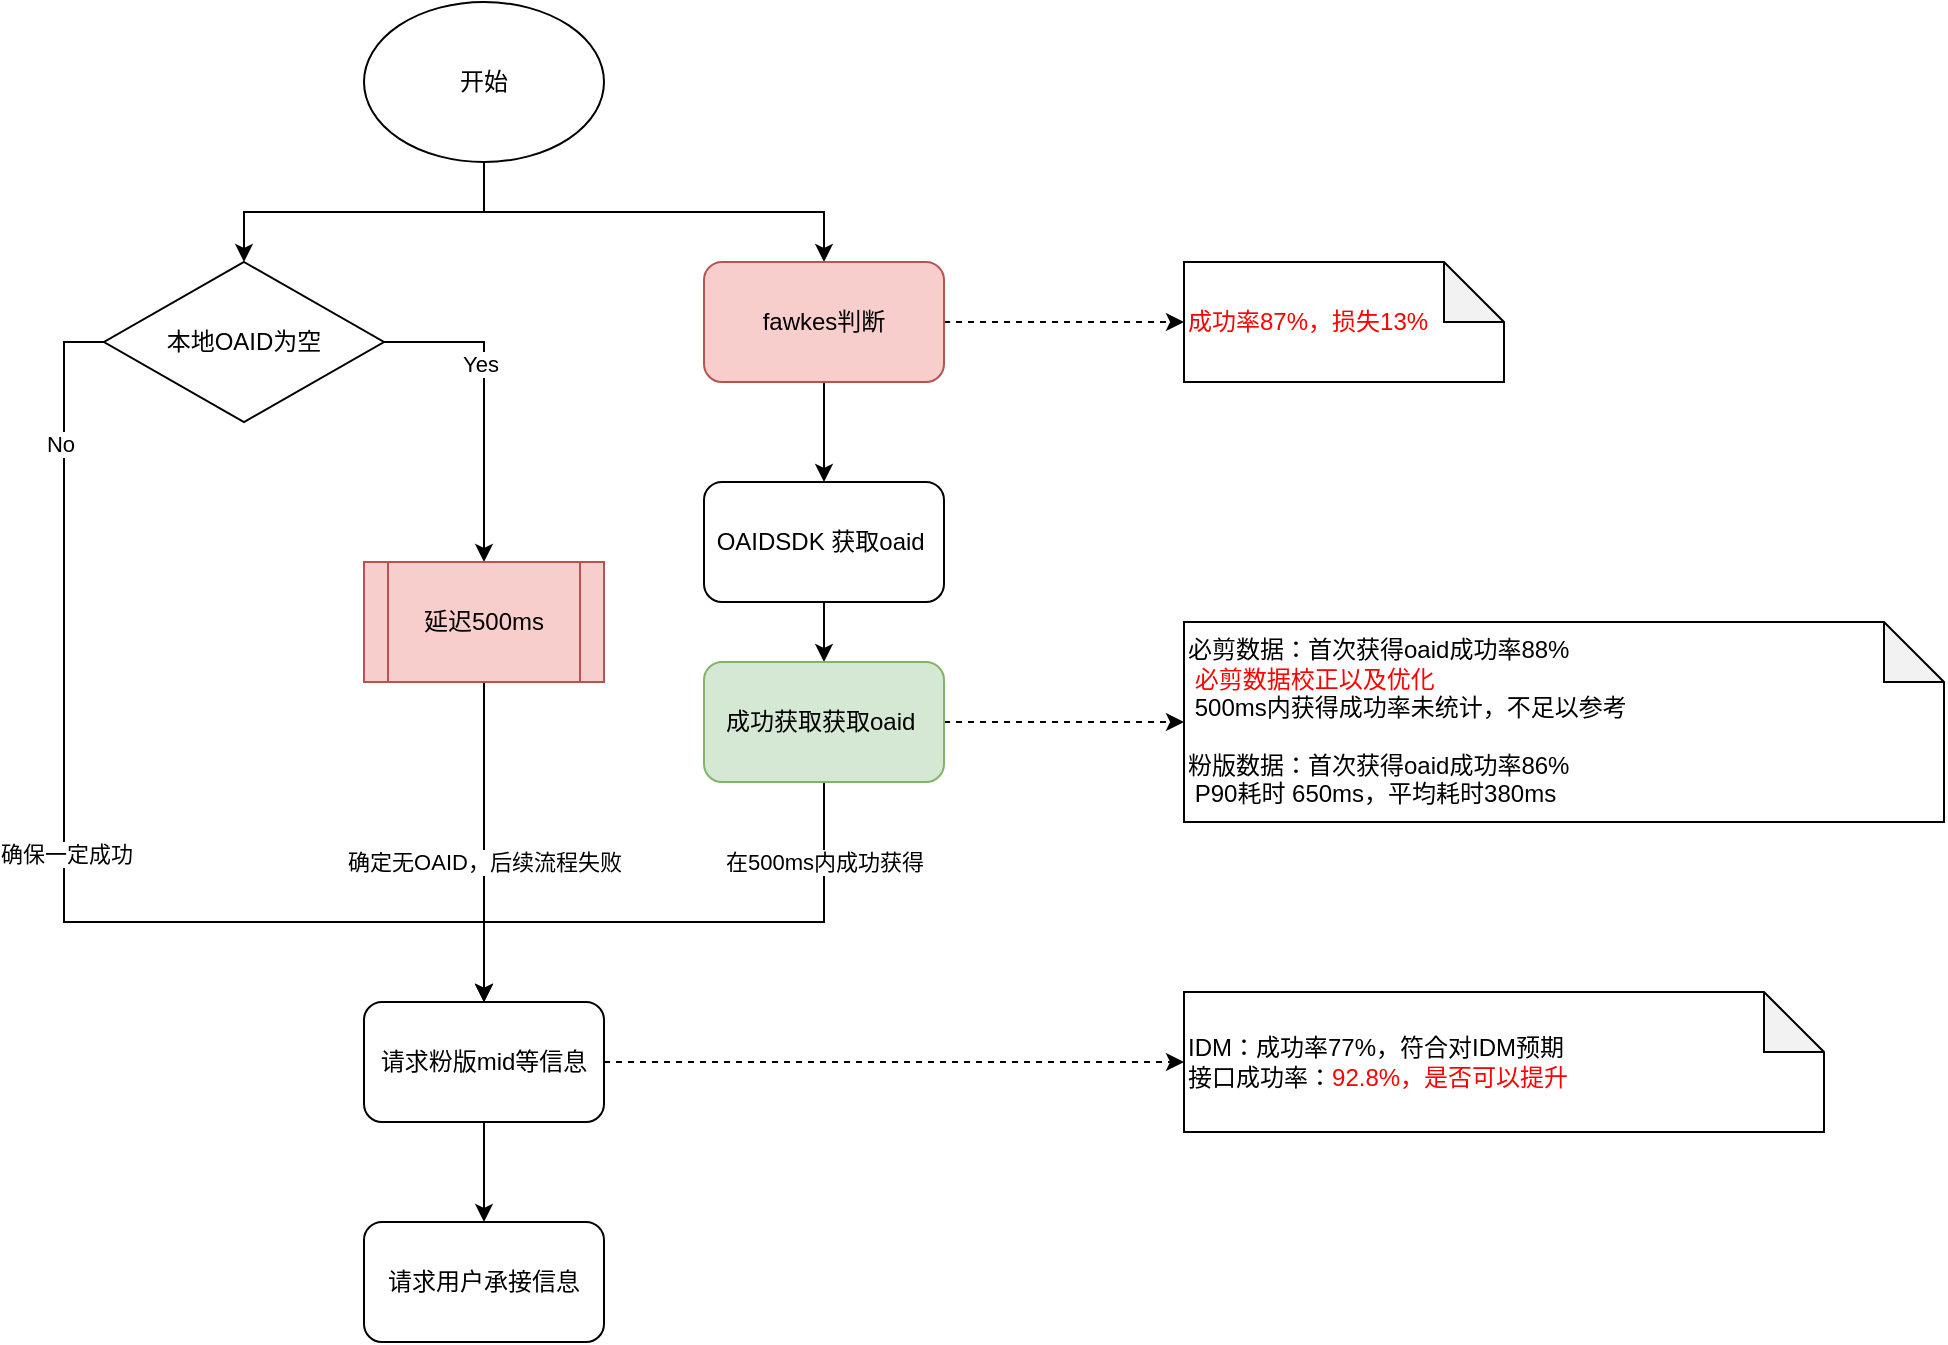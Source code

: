 <mxfile version="20.3.0" type="github">
  <diagram id="xMgLzWcYT46ZylNhg_q3" name="第 1 页">
    <mxGraphModel dx="1368" dy="769" grid="1" gridSize="10" guides="1" tooltips="1" connect="1" arrows="1" fold="1" page="1" pageScale="1" pageWidth="850" pageHeight="1100" math="0" shadow="0">
      <root>
        <mxCell id="0" />
        <mxCell id="1" parent="0" />
        <mxCell id="8Z7RNGvxaRTig2bGWKWf-13" style="edgeStyle=orthogonalEdgeStyle;rounded=0;orthogonalLoop=1;jettySize=auto;html=1;exitX=0.5;exitY=1;exitDx=0;exitDy=0;" edge="1" parent="1" source="8Z7RNGvxaRTig2bGWKWf-1" target="8Z7RNGvxaRTig2bGWKWf-6">
          <mxGeometry relative="1" as="geometry" />
        </mxCell>
        <mxCell id="8Z7RNGvxaRTig2bGWKWf-14" style="edgeStyle=orthogonalEdgeStyle;rounded=0;orthogonalLoop=1;jettySize=auto;html=1;entryX=0.5;entryY=0;entryDx=0;entryDy=0;exitX=0.5;exitY=1;exitDx=0;exitDy=0;" edge="1" parent="1" source="8Z7RNGvxaRTig2bGWKWf-1" target="8Z7RNGvxaRTig2bGWKWf-2">
          <mxGeometry relative="1" as="geometry" />
        </mxCell>
        <mxCell id="8Z7RNGvxaRTig2bGWKWf-1" value="开始" style="ellipse;whiteSpace=wrap;html=1;" vertex="1" parent="1">
          <mxGeometry x="200" y="40" width="120" height="80" as="geometry" />
        </mxCell>
        <mxCell id="8Z7RNGvxaRTig2bGWKWf-15" value="" style="edgeStyle=orthogonalEdgeStyle;rounded=0;orthogonalLoop=1;jettySize=auto;html=1;" edge="1" parent="1" source="8Z7RNGvxaRTig2bGWKWf-2" target="8Z7RNGvxaRTig2bGWKWf-3">
          <mxGeometry relative="1" as="geometry" />
        </mxCell>
        <mxCell id="8Z7RNGvxaRTig2bGWKWf-23" style="edgeStyle=orthogonalEdgeStyle;rounded=0;orthogonalLoop=1;jettySize=auto;html=1;dashed=1;" edge="1" parent="1" source="8Z7RNGvxaRTig2bGWKWf-2" target="8Z7RNGvxaRTig2bGWKWf-22">
          <mxGeometry relative="1" as="geometry" />
        </mxCell>
        <mxCell id="8Z7RNGvxaRTig2bGWKWf-2" value="fawkes判断" style="rounded=1;whiteSpace=wrap;html=1;fillColor=#f8cecc;strokeColor=#b85450;" vertex="1" parent="1">
          <mxGeometry x="370" y="170" width="120" height="60" as="geometry" />
        </mxCell>
        <mxCell id="8Z7RNGvxaRTig2bGWKWf-17" value="" style="edgeStyle=orthogonalEdgeStyle;rounded=0;orthogonalLoop=1;jettySize=auto;html=1;" edge="1" parent="1" source="8Z7RNGvxaRTig2bGWKWf-3" target="8Z7RNGvxaRTig2bGWKWf-16">
          <mxGeometry relative="1" as="geometry" />
        </mxCell>
        <mxCell id="8Z7RNGvxaRTig2bGWKWf-3" value="OAIDSDK 获取oaid&amp;nbsp;" style="rounded=1;whiteSpace=wrap;html=1;" vertex="1" parent="1">
          <mxGeometry x="370" y="280" width="120" height="60" as="geometry" />
        </mxCell>
        <mxCell id="8Z7RNGvxaRTig2bGWKWf-9" style="edgeStyle=orthogonalEdgeStyle;rounded=0;orthogonalLoop=1;jettySize=auto;html=1;exitX=0;exitY=0.5;exitDx=0;exitDy=0;entryX=0.5;entryY=0;entryDx=0;entryDy=0;" edge="1" parent="1" source="8Z7RNGvxaRTig2bGWKWf-6" target="8Z7RNGvxaRTig2bGWKWf-7">
          <mxGeometry relative="1" as="geometry">
            <Array as="points">
              <mxPoint x="50" y="210" />
              <mxPoint x="50" y="500" />
              <mxPoint x="260" y="500" />
            </Array>
          </mxGeometry>
        </mxCell>
        <mxCell id="8Z7RNGvxaRTig2bGWKWf-20" value="No" style="edgeLabel;html=1;align=center;verticalAlign=middle;resizable=0;points=[];" vertex="1" connectable="0" parent="8Z7RNGvxaRTig2bGWKWf-9">
          <mxGeometry x="-0.746" y="-2" relative="1" as="geometry">
            <mxPoint as="offset" />
          </mxGeometry>
        </mxCell>
        <mxCell id="8Z7RNGvxaRTig2bGWKWf-29" value="确保一定成功" style="edgeLabel;html=1;align=center;verticalAlign=middle;resizable=0;points=[];" vertex="1" connectable="0" parent="8Z7RNGvxaRTig2bGWKWf-9">
          <mxGeometry x="-0.185" y="1" relative="1" as="geometry">
            <mxPoint y="48" as="offset" />
          </mxGeometry>
        </mxCell>
        <mxCell id="8Z7RNGvxaRTig2bGWKWf-11" style="edgeStyle=orthogonalEdgeStyle;rounded=0;orthogonalLoop=1;jettySize=auto;html=1;exitX=1;exitY=0.5;exitDx=0;exitDy=0;entryX=0.5;entryY=0;entryDx=0;entryDy=0;" edge="1" parent="1" source="8Z7RNGvxaRTig2bGWKWf-6" target="8Z7RNGvxaRTig2bGWKWf-10">
          <mxGeometry relative="1" as="geometry" />
        </mxCell>
        <mxCell id="8Z7RNGvxaRTig2bGWKWf-19" value="Yes" style="edgeLabel;html=1;align=center;verticalAlign=middle;resizable=0;points=[];" vertex="1" connectable="0" parent="8Z7RNGvxaRTig2bGWKWf-11">
          <mxGeometry x="-0.243" y="-2" relative="1" as="geometry">
            <mxPoint as="offset" />
          </mxGeometry>
        </mxCell>
        <mxCell id="8Z7RNGvxaRTig2bGWKWf-6" value="本地OAID为空" style="rhombus;whiteSpace=wrap;html=1;" vertex="1" parent="1">
          <mxGeometry x="70" y="170" width="140" height="80" as="geometry" />
        </mxCell>
        <mxCell id="8Z7RNGvxaRTig2bGWKWf-25" style="edgeStyle=orthogonalEdgeStyle;rounded=0;orthogonalLoop=1;jettySize=auto;html=1;exitX=0.5;exitY=1;exitDx=0;exitDy=0;entryX=0.5;entryY=0;entryDx=0;entryDy=0;" edge="1" parent="1" source="8Z7RNGvxaRTig2bGWKWf-7" target="8Z7RNGvxaRTig2bGWKWf-8">
          <mxGeometry relative="1" as="geometry" />
        </mxCell>
        <mxCell id="8Z7RNGvxaRTig2bGWKWf-33" style="edgeStyle=orthogonalEdgeStyle;rounded=0;orthogonalLoop=1;jettySize=auto;html=1;fontColor=#000000;dashed=1;" edge="1" parent="1" source="8Z7RNGvxaRTig2bGWKWf-7" target="8Z7RNGvxaRTig2bGWKWf-32">
          <mxGeometry relative="1" as="geometry" />
        </mxCell>
        <mxCell id="8Z7RNGvxaRTig2bGWKWf-7" value="请求粉版mid等信息" style="rounded=1;whiteSpace=wrap;html=1;" vertex="1" parent="1">
          <mxGeometry x="200" y="540" width="120" height="60" as="geometry" />
        </mxCell>
        <mxCell id="8Z7RNGvxaRTig2bGWKWf-8" value="请求用户承接信息" style="rounded=1;whiteSpace=wrap;html=1;" vertex="1" parent="1">
          <mxGeometry x="200" y="650" width="120" height="60" as="geometry" />
        </mxCell>
        <mxCell id="8Z7RNGvxaRTig2bGWKWf-12" style="edgeStyle=orthogonalEdgeStyle;rounded=0;orthogonalLoop=1;jettySize=auto;html=1;exitX=0.5;exitY=1;exitDx=0;exitDy=0;entryX=0.5;entryY=0;entryDx=0;entryDy=0;" edge="1" parent="1" source="8Z7RNGvxaRTig2bGWKWf-10" target="8Z7RNGvxaRTig2bGWKWf-7">
          <mxGeometry relative="1" as="geometry" />
        </mxCell>
        <mxCell id="8Z7RNGvxaRTig2bGWKWf-28" value="确定无OAID，后续流程失败" style="edgeLabel;html=1;align=center;verticalAlign=middle;resizable=0;points=[];" vertex="1" connectable="0" parent="8Z7RNGvxaRTig2bGWKWf-12">
          <mxGeometry x="-0.25" y="2" relative="1" as="geometry">
            <mxPoint x="-2" y="30" as="offset" />
          </mxGeometry>
        </mxCell>
        <mxCell id="8Z7RNGvxaRTig2bGWKWf-10" value="延迟500ms" style="shape=process;whiteSpace=wrap;html=1;backgroundOutline=1;fillColor=#f8cecc;strokeColor=#b85450;" vertex="1" parent="1">
          <mxGeometry x="200" y="320" width="120" height="60" as="geometry" />
        </mxCell>
        <mxCell id="8Z7RNGvxaRTig2bGWKWf-18" style="edgeStyle=orthogonalEdgeStyle;rounded=0;orthogonalLoop=1;jettySize=auto;html=1;entryX=0.5;entryY=0;entryDx=0;entryDy=0;" edge="1" parent="1" source="8Z7RNGvxaRTig2bGWKWf-16" target="8Z7RNGvxaRTig2bGWKWf-7">
          <mxGeometry relative="1" as="geometry">
            <Array as="points">
              <mxPoint x="430" y="500" />
              <mxPoint x="260" y="500" />
            </Array>
          </mxGeometry>
        </mxCell>
        <mxCell id="8Z7RNGvxaRTig2bGWKWf-24" value="在500ms内成功获得" style="edgeLabel;html=1;align=center;verticalAlign=middle;resizable=0;points=[];" vertex="1" connectable="0" parent="8Z7RNGvxaRTig2bGWKWf-18">
          <mxGeometry x="-0.333" y="-1" relative="1" as="geometry">
            <mxPoint x="23" y="-29" as="offset" />
          </mxGeometry>
        </mxCell>
        <mxCell id="8Z7RNGvxaRTig2bGWKWf-27" style="edgeStyle=orthogonalEdgeStyle;rounded=0;orthogonalLoop=1;jettySize=auto;html=1;exitX=1;exitY=0.5;exitDx=0;exitDy=0;entryX=0;entryY=0.5;entryDx=0;entryDy=0;entryPerimeter=0;dashed=1;" edge="1" parent="1" source="8Z7RNGvxaRTig2bGWKWf-16" target="8Z7RNGvxaRTig2bGWKWf-26">
          <mxGeometry relative="1" as="geometry" />
        </mxCell>
        <mxCell id="8Z7RNGvxaRTig2bGWKWf-16" value="成功获取获取oaid&amp;nbsp;" style="rounded=1;whiteSpace=wrap;html=1;fillColor=#d5e8d4;strokeColor=#82b366;" vertex="1" parent="1">
          <mxGeometry x="370" y="370" width="120" height="60" as="geometry" />
        </mxCell>
        <mxCell id="8Z7RNGvxaRTig2bGWKWf-22" value="&lt;font color=&quot;#ff0000&quot;&gt;成功率87%，损失13%&lt;/font&gt;" style="shape=note;whiteSpace=wrap;html=1;backgroundOutline=1;darkOpacity=0.05;align=left;" vertex="1" parent="1">
          <mxGeometry x="610" y="170" width="160" height="60" as="geometry" />
        </mxCell>
        <mxCell id="8Z7RNGvxaRTig2bGWKWf-26" value="必剪数据：首次获得oaid成功率88%&lt;br&gt;&lt;span style=&quot;white-space: pre;&quot;&gt;	&lt;/span&gt;&lt;font color=&quot;#ff0000&quot;&gt;必剪数据校正以及优化&lt;/font&gt;&lt;br&gt;&lt;span style=&quot;white-space: pre;&quot;&gt;	&lt;/span&gt;500ms内获得成功率未统计，不足以参考&lt;br&gt;&lt;br&gt;粉版数据：首次获得oaid成功率86%&lt;br&gt;&lt;span style=&quot;white-space: pre;&quot;&gt;	&lt;/span&gt;P90耗时 650ms，平均耗时380ms" style="shape=note;whiteSpace=wrap;html=1;backgroundOutline=1;darkOpacity=0.05;align=left;" vertex="1" parent="1">
          <mxGeometry x="610" y="350" width="380" height="100" as="geometry" />
        </mxCell>
        <mxCell id="8Z7RNGvxaRTig2bGWKWf-32" value="IDM：成功率77%，符合对IDM预期&lt;br&gt;接口成功率：&lt;font color=&quot;#ff0000&quot;&gt;92.8%，是否可以提升&lt;/font&gt;" style="shape=note;whiteSpace=wrap;html=1;backgroundOutline=1;darkOpacity=0.05;align=left;" vertex="1" parent="1">
          <mxGeometry x="610" y="535" width="320" height="70" as="geometry" />
        </mxCell>
      </root>
    </mxGraphModel>
  </diagram>
</mxfile>
